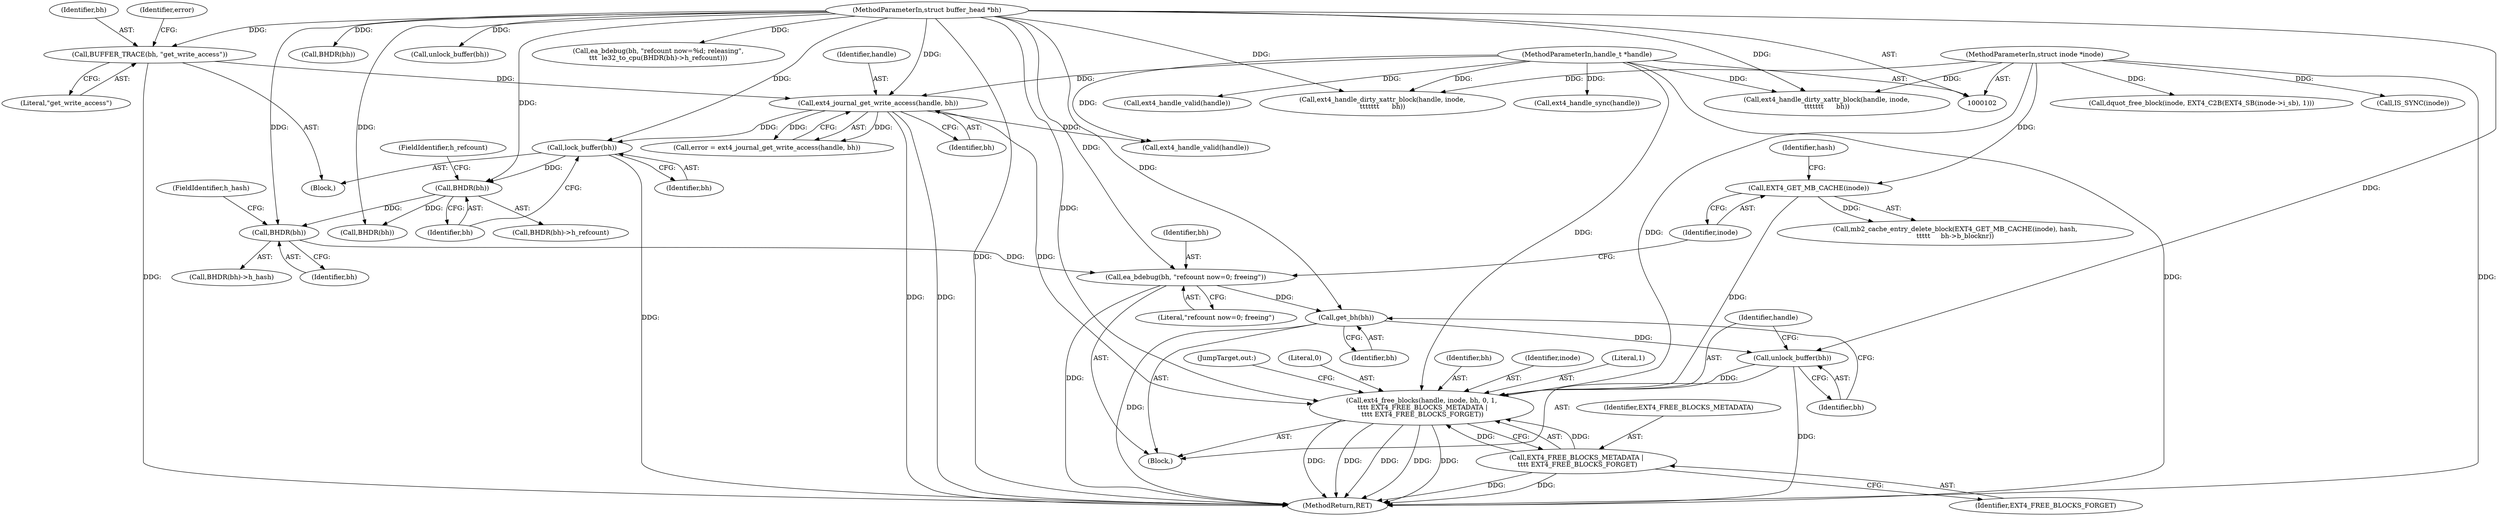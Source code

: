 digraph "0_linux_82939d7999dfc1f1998c4b1c12e2f19edbdff272_9@API" {
"1000155" [label="(Call,ext4_free_blocks(handle, inode, bh, 0, 1,\n \t\t\t\t EXT4_FREE_BLOCKS_METADATA |\n \t\t\t\t EXT4_FREE_BLOCKS_FORGET))"];
"1000116" [label="(Call,ext4_journal_get_write_access(handle, bh))"];
"1000103" [label="(MethodParameterIn,handle_t *handle)"];
"1000111" [label="(Call,BUFFER_TRACE(bh, \"get_write_access\"))"];
"1000105" [label="(MethodParameterIn,struct buffer_head *bh)"];
"1000145" [label="(Call,EXT4_GET_MB_CACHE(inode))"];
"1000104" [label="(MethodParameterIn,struct inode *inode)"];
"1000153" [label="(Call,unlock_buffer(bh))"];
"1000151" [label="(Call,get_bh(bh))"];
"1000141" [label="(Call,ea_bdebug(bh, \"refcount now=0; freeing\"))"];
"1000138" [label="(Call,BHDR(bh))"];
"1000127" [label="(Call,BHDR(bh))"];
"1000122" [label="(Call,lock_buffer(bh))"];
"1000161" [label="(Call,EXT4_FREE_BLOCKS_METADATA |\n \t\t\t\t EXT4_FREE_BLOCKS_FORGET)"];
"1000213" [label="(Call,BHDR(bh))"];
"1000162" [label="(Identifier,EXT4_FREE_BLOCKS_METADATA)"];
"1000200" [label="(Call,dquot_free_block(inode, EXT4_C2B(EXT4_SB(inode->i_sb), 1)))"];
"1000104" [label="(MethodParameterIn,struct inode *inode)"];
"1000105" [label="(MethodParameterIn,struct buffer_head *bh)"];
"1000113" [label="(Literal,\"get_write_access\")"];
"1000126" [label="(Call,BHDR(bh)->h_refcount)"];
"1000116" [label="(Call,ext4_journal_get_write_access(handle, bh))"];
"1000145" [label="(Call,EXT4_GET_MB_CACHE(inode))"];
"1000153" [label="(Call,unlock_buffer(bh))"];
"1000159" [label="(Literal,0)"];
"1000179" [label="(Call,ext4_handle_dirty_xattr_block(handle, inode,\n\t\t\t\t\t\t\t      bh))"];
"1000143" [label="(Literal,\"refcount now=0; freeing\")"];
"1000198" [label="(Call,ext4_handle_sync(handle))"];
"1000163" [label="(Identifier,EXT4_FREE_BLOCKS_FORGET)"];
"1000161" [label="(Call,EXT4_FREE_BLOCKS_METADATA |\n \t\t\t\t EXT4_FREE_BLOCKS_FORGET)"];
"1000191" [label="(Call,ext4_handle_dirty_xattr_block(handle, inode,\n\t\t\t\t\t\t\t      bh))"];
"1000183" [label="(Call,unlock_buffer(bh))"];
"1000103" [label="(MethodParameterIn,handle_t *handle)"];
"1000154" [label="(Identifier,bh)"];
"1000158" [label="(Identifier,bh)"];
"1000138" [label="(Call,BHDR(bh))"];
"1000169" [label="(Call,BHDR(bh))"];
"1000129" [label="(FieldIdentifier,h_refcount)"];
"1000187" [label="(Call,ext4_handle_valid(handle))"];
"1000155" [label="(Call,ext4_free_blocks(handle, inode, bh, 0, 1,\n \t\t\t\t EXT4_FREE_BLOCKS_METADATA |\n \t\t\t\t EXT4_FREE_BLOCKS_FORGET))"];
"1000127" [label="(Call,BHDR(bh))"];
"1000123" [label="(Identifier,bh)"];
"1000147" [label="(Identifier,hash)"];
"1000111" [label="(Call,BUFFER_TRACE(bh, \"get_write_access\"))"];
"1000151" [label="(Call,get_bh(bh))"];
"1000196" [label="(Call,IS_SYNC(inode))"];
"1000117" [label="(Identifier,handle)"];
"1000106" [label="(Block,)"];
"1000146" [label="(Identifier,inode)"];
"1000139" [label="(Identifier,bh)"];
"1000128" [label="(Identifier,bh)"];
"1000157" [label="(Identifier,inode)"];
"1000175" [label="(Call,ext4_handle_valid(handle))"];
"1000140" [label="(FieldIdentifier,h_hash)"];
"1000160" [label="(Literal,1)"];
"1000122" [label="(Call,lock_buffer(bh))"];
"1000142" [label="(Identifier,bh)"];
"1000137" [label="(Call,BHDR(bh)->h_hash)"];
"1000114" [label="(Call,error = ext4_journal_get_write_access(handle, bh))"];
"1000208" [label="(Call,ea_bdebug(bh, \"refcount now=%d; releasing\",\n\t\t\t  le32_to_cpu(BHDR(bh)->h_refcount)))"];
"1000112" [label="(Identifier,bh)"];
"1000115" [label="(Identifier,error)"];
"1000156" [label="(Identifier,handle)"];
"1000216" [label="(JumpTarget,out:)"];
"1000141" [label="(Call,ea_bdebug(bh, \"refcount now=0; freeing\"))"];
"1000118" [label="(Identifier,bh)"];
"1000144" [label="(Call,mb2_cache_entry_delete_block(EXT4_GET_MB_CACHE(inode), hash,\n\t\t\t\t\t     bh->b_blocknr))"];
"1000152" [label="(Identifier,bh)"];
"1000132" [label="(Block,)"];
"1000223" [label="(MethodReturn,RET)"];
"1000155" -> "1000132"  [label="AST: "];
"1000155" -> "1000161"  [label="CFG: "];
"1000156" -> "1000155"  [label="AST: "];
"1000157" -> "1000155"  [label="AST: "];
"1000158" -> "1000155"  [label="AST: "];
"1000159" -> "1000155"  [label="AST: "];
"1000160" -> "1000155"  [label="AST: "];
"1000161" -> "1000155"  [label="AST: "];
"1000216" -> "1000155"  [label="CFG: "];
"1000155" -> "1000223"  [label="DDG: "];
"1000155" -> "1000223"  [label="DDG: "];
"1000155" -> "1000223"  [label="DDG: "];
"1000155" -> "1000223"  [label="DDG: "];
"1000155" -> "1000223"  [label="DDG: "];
"1000116" -> "1000155"  [label="DDG: "];
"1000103" -> "1000155"  [label="DDG: "];
"1000145" -> "1000155"  [label="DDG: "];
"1000104" -> "1000155"  [label="DDG: "];
"1000153" -> "1000155"  [label="DDG: "];
"1000105" -> "1000155"  [label="DDG: "];
"1000161" -> "1000155"  [label="DDG: "];
"1000161" -> "1000155"  [label="DDG: "];
"1000116" -> "1000114"  [label="AST: "];
"1000116" -> "1000118"  [label="CFG: "];
"1000117" -> "1000116"  [label="AST: "];
"1000118" -> "1000116"  [label="AST: "];
"1000114" -> "1000116"  [label="CFG: "];
"1000116" -> "1000223"  [label="DDG: "];
"1000116" -> "1000223"  [label="DDG: "];
"1000116" -> "1000114"  [label="DDG: "];
"1000116" -> "1000114"  [label="DDG: "];
"1000103" -> "1000116"  [label="DDG: "];
"1000111" -> "1000116"  [label="DDG: "];
"1000105" -> "1000116"  [label="DDG: "];
"1000116" -> "1000122"  [label="DDG: "];
"1000116" -> "1000175"  [label="DDG: "];
"1000103" -> "1000102"  [label="AST: "];
"1000103" -> "1000223"  [label="DDG: "];
"1000103" -> "1000175"  [label="DDG: "];
"1000103" -> "1000179"  [label="DDG: "];
"1000103" -> "1000187"  [label="DDG: "];
"1000103" -> "1000191"  [label="DDG: "];
"1000103" -> "1000198"  [label="DDG: "];
"1000111" -> "1000106"  [label="AST: "];
"1000111" -> "1000113"  [label="CFG: "];
"1000112" -> "1000111"  [label="AST: "];
"1000113" -> "1000111"  [label="AST: "];
"1000115" -> "1000111"  [label="CFG: "];
"1000111" -> "1000223"  [label="DDG: "];
"1000105" -> "1000111"  [label="DDG: "];
"1000105" -> "1000102"  [label="AST: "];
"1000105" -> "1000223"  [label="DDG: "];
"1000105" -> "1000122"  [label="DDG: "];
"1000105" -> "1000127"  [label="DDG: "];
"1000105" -> "1000138"  [label="DDG: "];
"1000105" -> "1000141"  [label="DDG: "];
"1000105" -> "1000151"  [label="DDG: "];
"1000105" -> "1000153"  [label="DDG: "];
"1000105" -> "1000169"  [label="DDG: "];
"1000105" -> "1000179"  [label="DDG: "];
"1000105" -> "1000183"  [label="DDG: "];
"1000105" -> "1000191"  [label="DDG: "];
"1000105" -> "1000208"  [label="DDG: "];
"1000105" -> "1000213"  [label="DDG: "];
"1000145" -> "1000144"  [label="AST: "];
"1000145" -> "1000146"  [label="CFG: "];
"1000146" -> "1000145"  [label="AST: "];
"1000147" -> "1000145"  [label="CFG: "];
"1000145" -> "1000144"  [label="DDG: "];
"1000104" -> "1000145"  [label="DDG: "];
"1000104" -> "1000102"  [label="AST: "];
"1000104" -> "1000223"  [label="DDG: "];
"1000104" -> "1000179"  [label="DDG: "];
"1000104" -> "1000191"  [label="DDG: "];
"1000104" -> "1000196"  [label="DDG: "];
"1000104" -> "1000200"  [label="DDG: "];
"1000153" -> "1000132"  [label="AST: "];
"1000153" -> "1000154"  [label="CFG: "];
"1000154" -> "1000153"  [label="AST: "];
"1000156" -> "1000153"  [label="CFG: "];
"1000153" -> "1000223"  [label="DDG: "];
"1000151" -> "1000153"  [label="DDG: "];
"1000151" -> "1000132"  [label="AST: "];
"1000151" -> "1000152"  [label="CFG: "];
"1000152" -> "1000151"  [label="AST: "];
"1000154" -> "1000151"  [label="CFG: "];
"1000151" -> "1000223"  [label="DDG: "];
"1000141" -> "1000151"  [label="DDG: "];
"1000141" -> "1000132"  [label="AST: "];
"1000141" -> "1000143"  [label="CFG: "];
"1000142" -> "1000141"  [label="AST: "];
"1000143" -> "1000141"  [label="AST: "];
"1000146" -> "1000141"  [label="CFG: "];
"1000141" -> "1000223"  [label="DDG: "];
"1000138" -> "1000141"  [label="DDG: "];
"1000138" -> "1000137"  [label="AST: "];
"1000138" -> "1000139"  [label="CFG: "];
"1000139" -> "1000138"  [label="AST: "];
"1000140" -> "1000138"  [label="CFG: "];
"1000127" -> "1000138"  [label="DDG: "];
"1000127" -> "1000126"  [label="AST: "];
"1000127" -> "1000128"  [label="CFG: "];
"1000128" -> "1000127"  [label="AST: "];
"1000129" -> "1000127"  [label="CFG: "];
"1000122" -> "1000127"  [label="DDG: "];
"1000127" -> "1000169"  [label="DDG: "];
"1000122" -> "1000106"  [label="AST: "];
"1000122" -> "1000123"  [label="CFG: "];
"1000123" -> "1000122"  [label="AST: "];
"1000128" -> "1000122"  [label="CFG: "];
"1000122" -> "1000223"  [label="DDG: "];
"1000161" -> "1000163"  [label="CFG: "];
"1000162" -> "1000161"  [label="AST: "];
"1000163" -> "1000161"  [label="AST: "];
"1000161" -> "1000223"  [label="DDG: "];
"1000161" -> "1000223"  [label="DDG: "];
}
